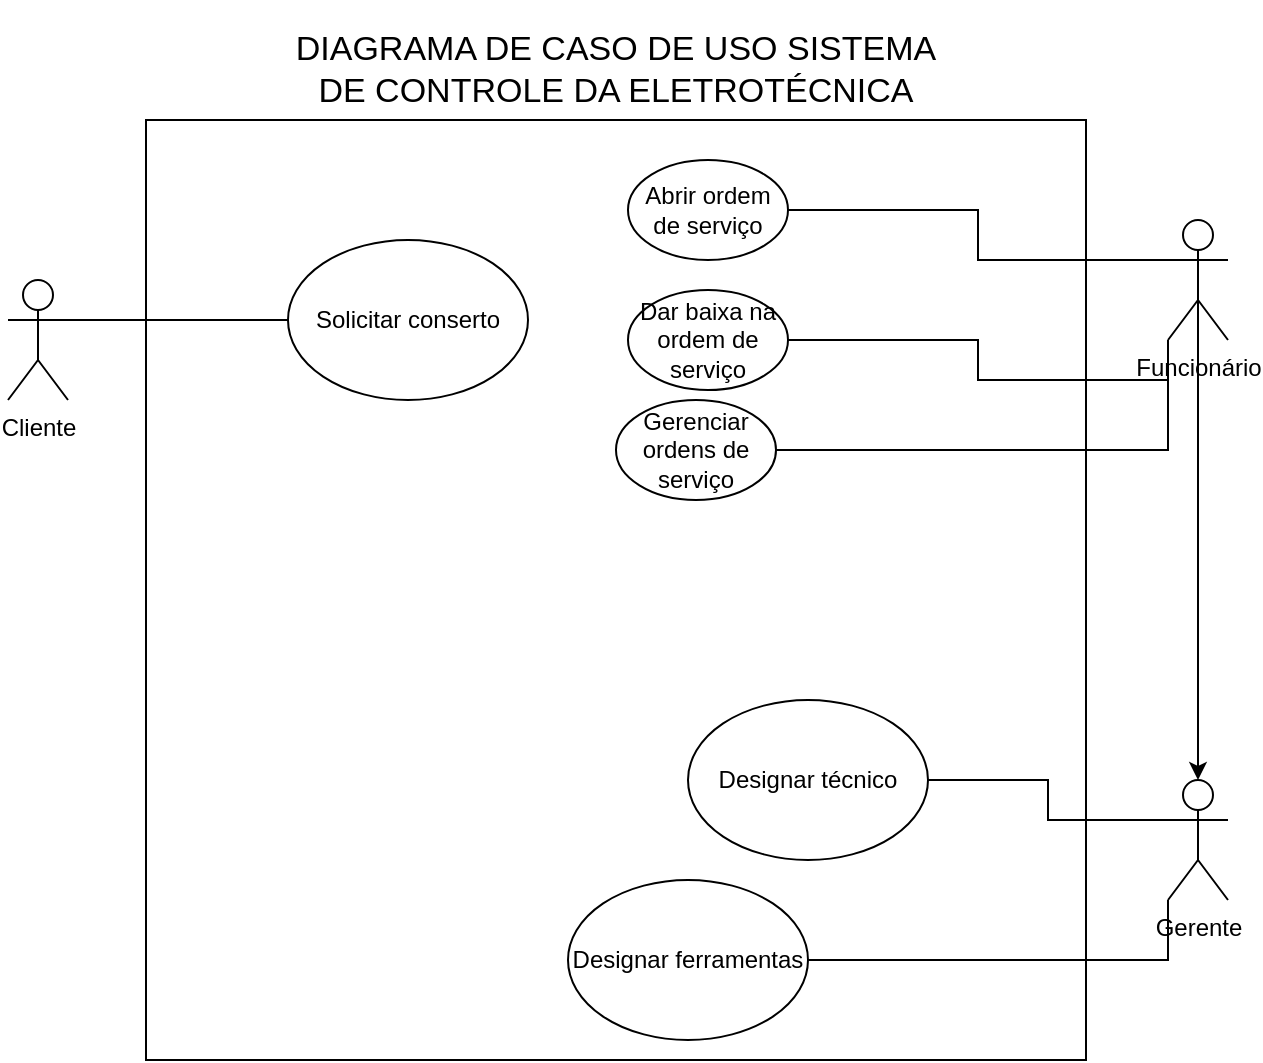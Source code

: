 <mxfile version="24.4.13" type="device">
  <diagram name="Página-1" id="r0rzfhpv2rKXBuu__LUH">
    <mxGraphModel dx="864" dy="1685" grid="1" gridSize="10" guides="1" tooltips="1" connect="1" arrows="1" fold="1" page="1" pageScale="1" pageWidth="827" pageHeight="1169" math="0" shadow="0">
      <root>
        <mxCell id="0" />
        <mxCell id="1" parent="0" />
        <mxCell id="2LvcPmaoCwBBIdkUvvJG-1" value="" style="whiteSpace=wrap;html=1;aspect=fixed;" vertex="1" parent="1">
          <mxGeometry x="179" y="30" width="470" height="470" as="geometry" />
        </mxCell>
        <mxCell id="2LvcPmaoCwBBIdkUvvJG-7" style="edgeStyle=orthogonalEdgeStyle;rounded=0;orthogonalLoop=1;jettySize=auto;html=1;exitX=1;exitY=0.333;exitDx=0;exitDy=0;exitPerimeter=0;entryX=0;entryY=0.5;entryDx=0;entryDy=0;endArrow=none;endFill=0;" edge="1" parent="1" source="2LvcPmaoCwBBIdkUvvJG-2" target="2LvcPmaoCwBBIdkUvvJG-6">
          <mxGeometry relative="1" as="geometry" />
        </mxCell>
        <mxCell id="2LvcPmaoCwBBIdkUvvJG-2" value="Cliente&lt;div&gt;&lt;br&gt;&lt;/div&gt;" style="shape=umlActor;verticalLabelPosition=bottom;verticalAlign=top;html=1;outlineConnect=0;" vertex="1" parent="1">
          <mxGeometry x="110" y="110" width="30" height="60" as="geometry" />
        </mxCell>
        <mxCell id="2LvcPmaoCwBBIdkUvvJG-6" value="&lt;div&gt;Solicitar conserto&lt;/div&gt;" style="ellipse;whiteSpace=wrap;html=1;" vertex="1" parent="1">
          <mxGeometry x="250" y="90" width="120" height="80" as="geometry" />
        </mxCell>
        <mxCell id="2LvcPmaoCwBBIdkUvvJG-12" style="edgeStyle=orthogonalEdgeStyle;rounded=0;orthogonalLoop=1;jettySize=auto;html=1;exitX=0;exitY=0.333;exitDx=0;exitDy=0;exitPerimeter=0;entryX=1;entryY=0.5;entryDx=0;entryDy=0;endArrow=none;endFill=0;" edge="1" parent="1" source="2LvcPmaoCwBBIdkUvvJG-8" target="2LvcPmaoCwBBIdkUvvJG-11">
          <mxGeometry relative="1" as="geometry" />
        </mxCell>
        <mxCell id="2LvcPmaoCwBBIdkUvvJG-16" style="edgeStyle=orthogonalEdgeStyle;rounded=0;orthogonalLoop=1;jettySize=auto;html=1;exitX=0;exitY=1;exitDx=0;exitDy=0;exitPerimeter=0;endArrow=none;endFill=0;entryX=1;entryY=0.5;entryDx=0;entryDy=0;" edge="1" parent="1" source="2LvcPmaoCwBBIdkUvvJG-8" target="2LvcPmaoCwBBIdkUvvJG-15">
          <mxGeometry relative="1" as="geometry" />
        </mxCell>
        <mxCell id="2LvcPmaoCwBBIdkUvvJG-31" style="edgeStyle=orthogonalEdgeStyle;rounded=0;orthogonalLoop=1;jettySize=auto;html=1;exitX=0;exitY=1;exitDx=0;exitDy=0;exitPerimeter=0;entryX=1;entryY=0.5;entryDx=0;entryDy=0;endArrow=none;endFill=0;" edge="1" parent="1" source="2LvcPmaoCwBBIdkUvvJG-8" target="2LvcPmaoCwBBIdkUvvJG-30">
          <mxGeometry relative="1" as="geometry" />
        </mxCell>
        <mxCell id="2LvcPmaoCwBBIdkUvvJG-8" value="Funcionário&lt;div&gt;&lt;br&gt;&lt;/div&gt;" style="shape=umlActor;verticalLabelPosition=bottom;verticalAlign=top;html=1;outlineConnect=0;" vertex="1" parent="1">
          <mxGeometry x="690" y="80" width="30" height="60" as="geometry" />
        </mxCell>
        <mxCell id="2LvcPmaoCwBBIdkUvvJG-11" value="Abrir ordem de serviço" style="ellipse;whiteSpace=wrap;html=1;" vertex="1" parent="1">
          <mxGeometry x="420" y="50" width="80" height="50" as="geometry" />
        </mxCell>
        <mxCell id="2LvcPmaoCwBBIdkUvvJG-15" value="Dar baixa na ordem de serviço" style="ellipse;whiteSpace=wrap;html=1;" vertex="1" parent="1">
          <mxGeometry x="420" y="115" width="80" height="50" as="geometry" />
        </mxCell>
        <mxCell id="2LvcPmaoCwBBIdkUvvJG-26" style="edgeStyle=orthogonalEdgeStyle;rounded=0;orthogonalLoop=1;jettySize=auto;html=1;exitX=0;exitY=0.333;exitDx=0;exitDy=0;exitPerimeter=0;entryX=1;entryY=0.5;entryDx=0;entryDy=0;endArrow=none;endFill=0;" edge="1" parent="1" source="2LvcPmaoCwBBIdkUvvJG-18" target="2LvcPmaoCwBBIdkUvvJG-23">
          <mxGeometry relative="1" as="geometry" />
        </mxCell>
        <mxCell id="2LvcPmaoCwBBIdkUvvJG-29" style="edgeStyle=orthogonalEdgeStyle;rounded=0;orthogonalLoop=1;jettySize=auto;html=1;exitX=0;exitY=1;exitDx=0;exitDy=0;exitPerimeter=0;entryX=1;entryY=0.5;entryDx=0;entryDy=0;endArrow=none;endFill=0;" edge="1" parent="1" source="2LvcPmaoCwBBIdkUvvJG-18" target="2LvcPmaoCwBBIdkUvvJG-27">
          <mxGeometry relative="1" as="geometry" />
        </mxCell>
        <mxCell id="2LvcPmaoCwBBIdkUvvJG-18" value="Gerente" style="shape=umlActor;verticalLabelPosition=bottom;verticalAlign=top;html=1;outlineConnect=0;" vertex="1" parent="1">
          <mxGeometry x="690" y="360" width="30" height="60" as="geometry" />
        </mxCell>
        <mxCell id="2LvcPmaoCwBBIdkUvvJG-23" value="Designar técnico" style="ellipse;whiteSpace=wrap;html=1;" vertex="1" parent="1">
          <mxGeometry x="450" y="320" width="120" height="80" as="geometry" />
        </mxCell>
        <mxCell id="2LvcPmaoCwBBIdkUvvJG-25" style="edgeStyle=orthogonalEdgeStyle;rounded=0;orthogonalLoop=1;jettySize=auto;html=1;exitX=0.5;exitY=0.5;exitDx=0;exitDy=0;exitPerimeter=0;entryX=0.5;entryY=0;entryDx=0;entryDy=0;entryPerimeter=0;" edge="1" parent="1" source="2LvcPmaoCwBBIdkUvvJG-8" target="2LvcPmaoCwBBIdkUvvJG-18">
          <mxGeometry relative="1" as="geometry" />
        </mxCell>
        <mxCell id="2LvcPmaoCwBBIdkUvvJG-27" value="Designar ferramentas" style="ellipse;whiteSpace=wrap;html=1;" vertex="1" parent="1">
          <mxGeometry x="390" y="410" width="120" height="80" as="geometry" />
        </mxCell>
        <mxCell id="2LvcPmaoCwBBIdkUvvJG-30" value="Gerenciar ordens de serviço" style="ellipse;whiteSpace=wrap;html=1;" vertex="1" parent="1">
          <mxGeometry x="414" y="170" width="80" height="50" as="geometry" />
        </mxCell>
        <mxCell id="2LvcPmaoCwBBIdkUvvJG-32" value="&lt;font style=&quot;font-size: 17px;&quot;&gt;DIAGRAMA DE CASO DE USO SISTEMA DE CONTROLE DA ELETROTÉCNICA&lt;/font&gt;" style="text;html=1;align=center;verticalAlign=middle;whiteSpace=wrap;rounded=0;" vertex="1" parent="1">
          <mxGeometry x="244" y="-30" width="340" height="70" as="geometry" />
        </mxCell>
      </root>
    </mxGraphModel>
  </diagram>
</mxfile>
